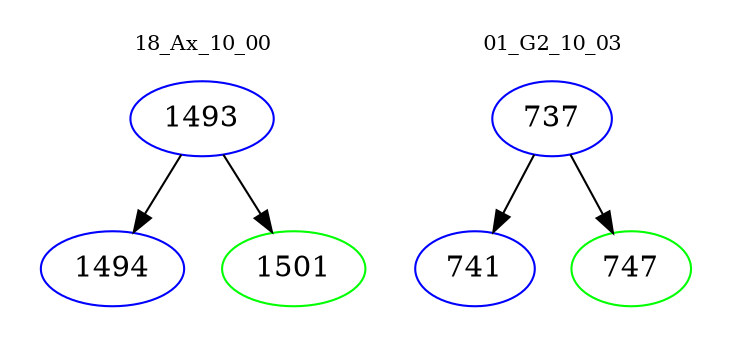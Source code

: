 digraph{
subgraph cluster_0 {
color = white
label = "18_Ax_10_00";
fontsize=10;
T0_1493 [label="1493", color="blue"]
T0_1493 -> T0_1494 [color="black"]
T0_1494 [label="1494", color="blue"]
T0_1493 -> T0_1501 [color="black"]
T0_1501 [label="1501", color="green"]
}
subgraph cluster_1 {
color = white
label = "01_G2_10_03";
fontsize=10;
T1_737 [label="737", color="blue"]
T1_737 -> T1_741 [color="black"]
T1_741 [label="741", color="blue"]
T1_737 -> T1_747 [color="black"]
T1_747 [label="747", color="green"]
}
}

